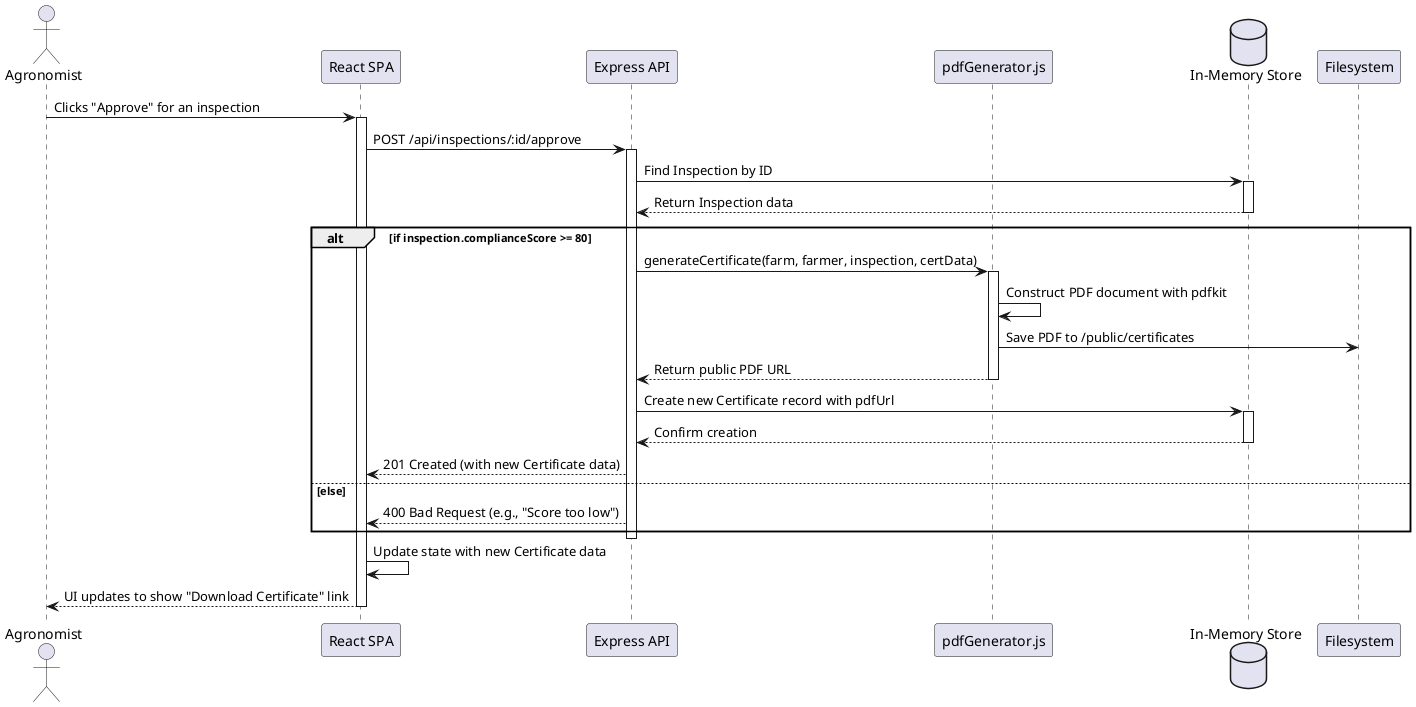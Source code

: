 @startuml
actor Agronomist
participant "React SPA" as Frontend
participant "Express API" as Backend
participant "pdfGenerator.js" as PDFService
database "In-Memory Store" as Store

Agronomist -> Frontend: Clicks "Approve" for an inspection
activate Frontend

Frontend -> Backend: POST /api/inspections/:id/approve
activate Backend

Backend -> Store: Find Inspection by ID
activate Store
Store --> Backend: Return Inspection data
deactivate Store

alt if inspection.complianceScore >= 80
    Backend -> PDFService: generateCertificate(farm, farmer, inspection, certData)
    activate PDFService
    PDFService -> PDFService: Construct PDF document with pdfkit
    PDFService -> Filesystem: Save PDF to /public/certificates
    PDFService --> Backend: Return public PDF URL
    deactivate PDFService

    Backend -> Store: Create new Certificate record with pdfUrl
    activate Store
    Store --> Backend: Confirm creation
    deactivate Store

    Backend --> Frontend: 201 Created (with new Certificate data)
else else
    Backend --> Frontend: 400 Bad Request (e.g., "Score too low")
end

deactivate Backend

Frontend -> Frontend: Update state with new Certificate data
Frontend --> Agronomist: UI updates to show "Download Certificate" link
deactivate Frontend

@enduml
